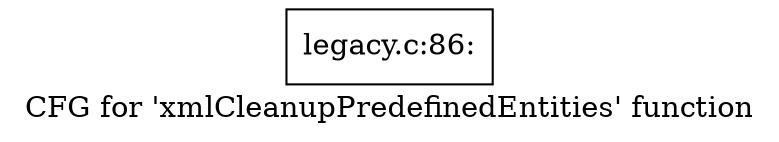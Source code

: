 digraph "CFG for 'xmlCleanupPredefinedEntities' function" {
	label="CFG for 'xmlCleanupPredefinedEntities' function";

	Node0x48b3b90 [shape=record,label="{legacy.c:86:}"];
}
